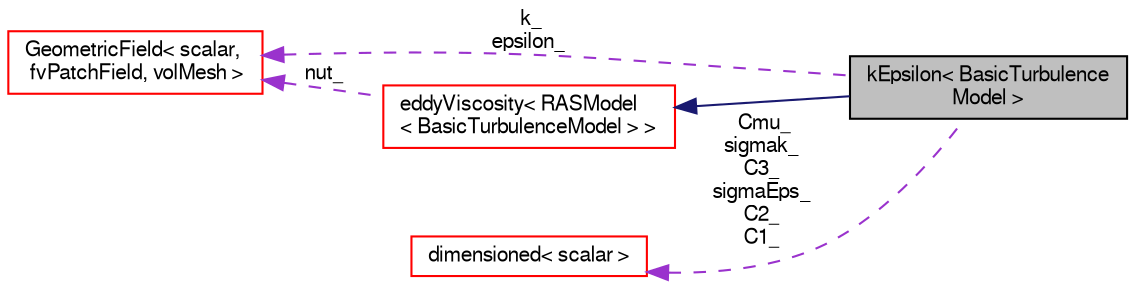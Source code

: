 digraph "kEpsilon&lt; BasicTurbulenceModel &gt;"
{
  bgcolor="transparent";
  edge [fontname="FreeSans",fontsize="10",labelfontname="FreeSans",labelfontsize="10"];
  node [fontname="FreeSans",fontsize="10",shape=record];
  rankdir="LR";
  Node8 [label="kEpsilon\< BasicTurbulence\lModel \>",height=0.2,width=0.4,color="black", fillcolor="grey75", style="filled", fontcolor="black"];
  Node9 -> Node8 [dir="back",color="midnightblue",fontsize="10",style="solid",fontname="FreeSans"];
  Node9 [label="eddyViscosity\< RASModel\l\< BasicTurbulenceModel \> \>",height=0.2,width=0.4,color="red",URL="$a31198.html"];
  Node28 -> Node9 [dir="back",color="darkorchid3",fontsize="10",style="dashed",label=" nut_" ,fontname="FreeSans"];
  Node28 [label="GeometricField\< scalar,\l fvPatchField, volMesh \>",height=0.2,width=0.4,color="red",URL="$a22434.html"];
  Node28 -> Node8 [dir="back",color="darkorchid3",fontsize="10",style="dashed",label=" k_\nepsilon_" ,fontname="FreeSans"];
  Node26 -> Node8 [dir="back",color="darkorchid3",fontsize="10",style="dashed",label=" Cmu_\nsigmak_\nC3_\nsigmaEps_\nC2_\nC1_" ,fontname="FreeSans"];
  Node26 [label="dimensioned\< scalar \>",height=0.2,width=0.4,color="red",URL="$a26366.html"];
}
